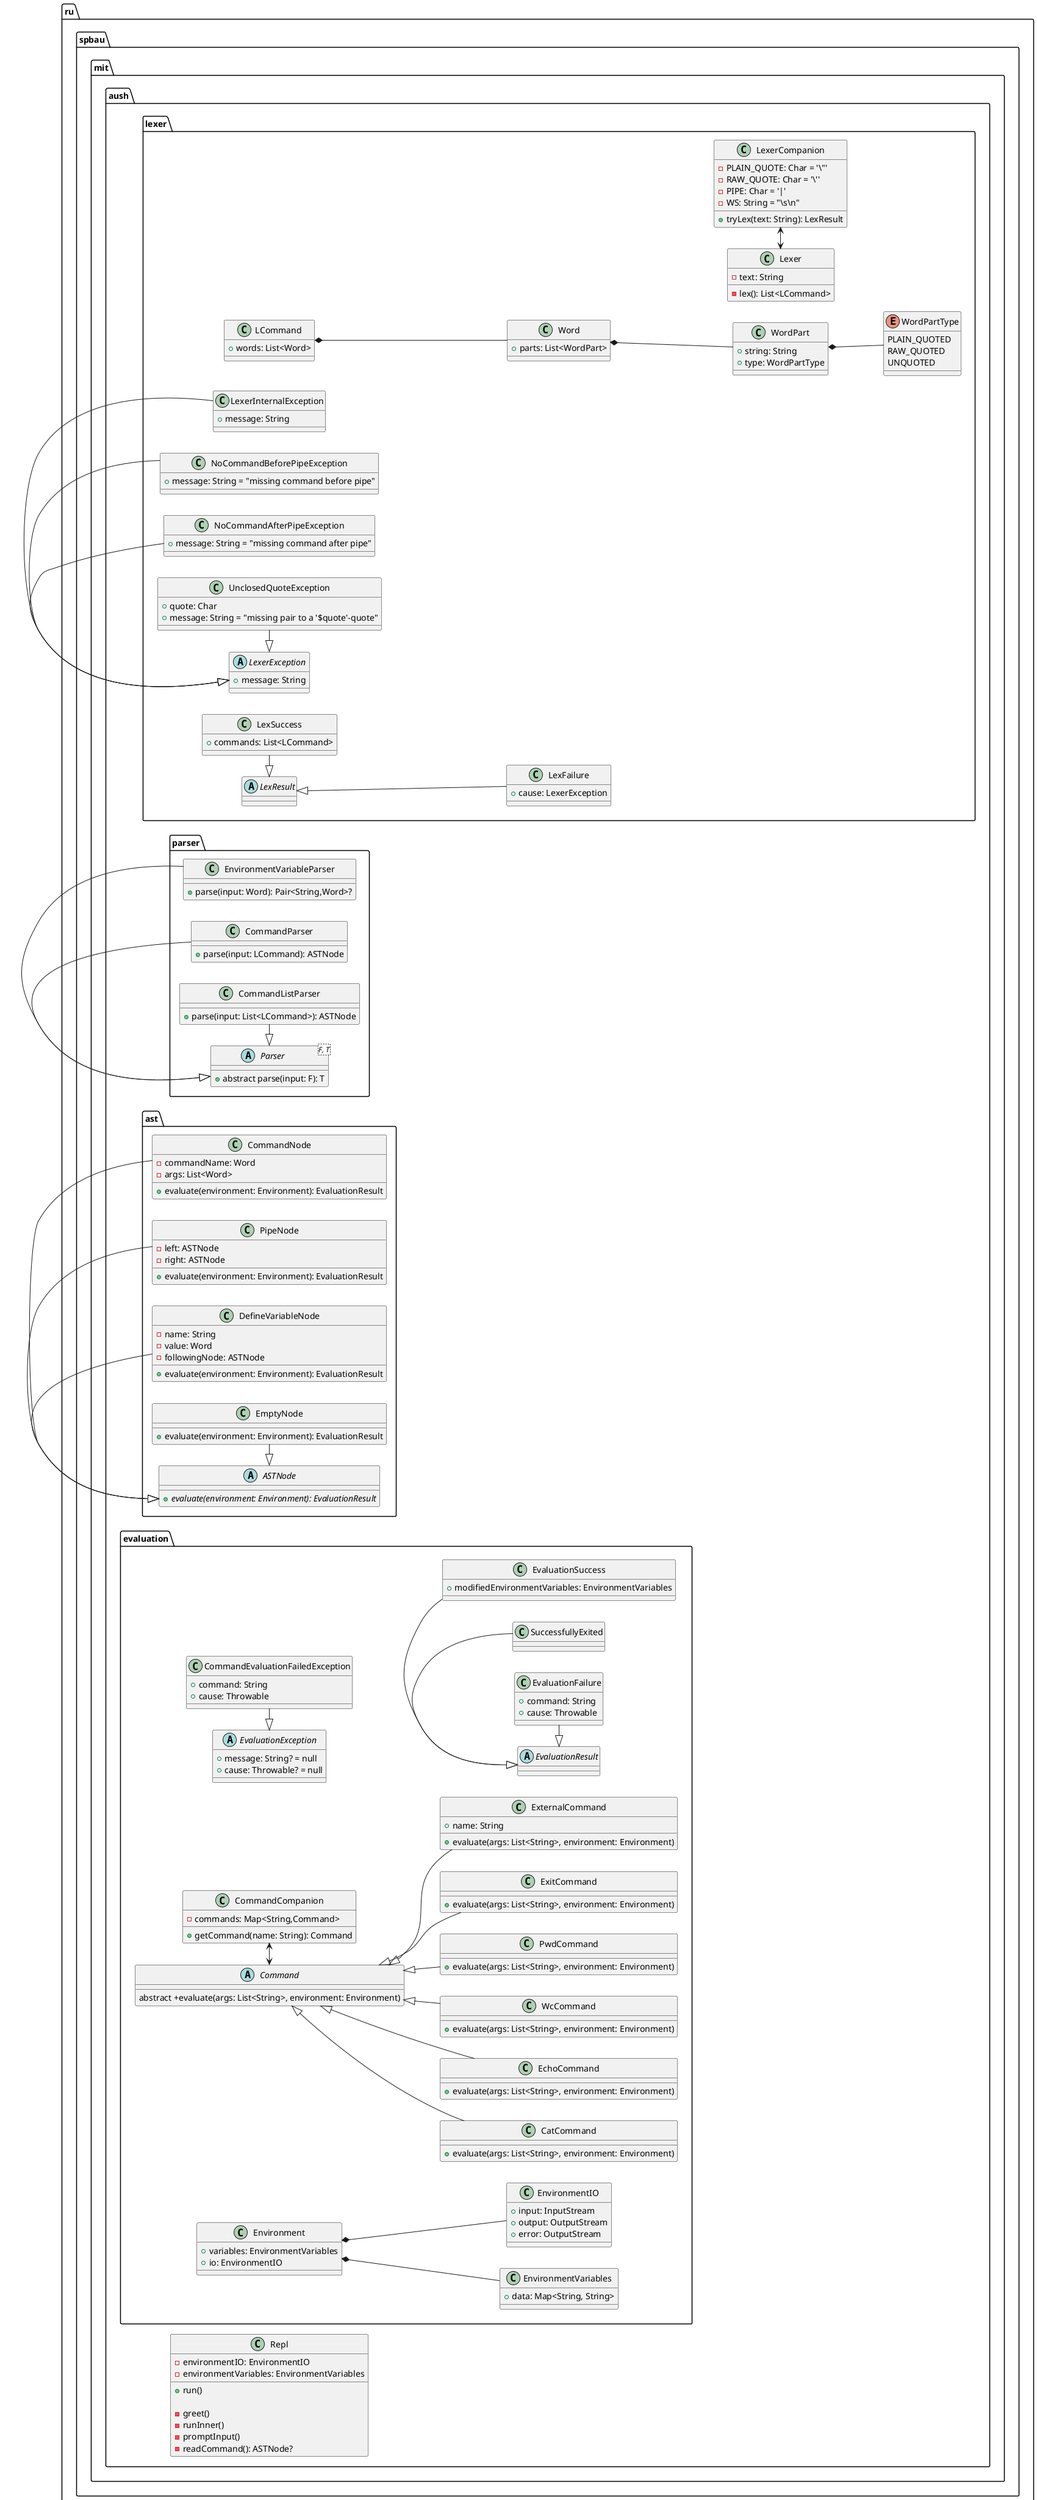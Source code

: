 @startuml
left to right direction

package ru.spbau.mit.aush {

    package lexer {

        together {

            enum WordPartType {
                PLAIN_QUOTED
                RAW_QUOTED
                UNQUOTED
            }

            WordPart *-- WordPartType

            class WordPart {
                +string: String
                +type: WordPartType
            }

            Word *-- WordPart

            class Word {
                +parts: List<WordPart>
            }

            LCommand *-- Word

            class LCommand {
                +words: List<Word>
            }

        }

        together {

            abstract class LexerException {
                +message: String
            }

            LexerException <|- LexerInternalException

            class LexerInternalException {
                +message: String
            }

            LexerException <|- NoCommandBeforePipeException

            object NoCommandBeforePipeException {
                +message: String = "missing command before pipe"
            }

            LexerException <|- NoCommandAfterPipeException

            object NoCommandAfterPipeException {
                +message: String = "missing command after pipe"
            }

            LexerException <|- UnclosedQuoteException

            class UnclosedQuoteException {
                +quote: Char
                +message: String = "missing pair to a '$quote'-quote"
            }

        }

        together {

            abstract class LexResult {

            }

            LexResult <|- LexSuccess

            class LexSuccess {
                +commands: List<LCommand>
            }

            LexResult <|-- LexFailure

            class LexFailure {
                +cause: LexerException
            }

        }

        Word <|-[hidden]- Lexer

        class Lexer {
            -text: String
            
            {method} -lex(): List<LCommand>
        }

        Lexer <-> LexerCompanion

        object LexerCompanion {
            -PLAIN_QUOTE: Char = '\"'
            -RAW_QUOTE: Char = '\''
            -PIPE: Char = '|'
            -WS: String = "\\s\\n"

            {method} +tryLex(text: String): LexResult 
        }
    }

    package parser {
        abstract class Parser<F, T> {
            +abstract parse(input: F): T
        }

        Parser <|- EnvironmentVariableParser

        object EnvironmentVariableParser {
            +parse(input: Word): Pair<String,Word>?
        }

        Parser <|- CommandParser

        object CommandParser {
            +parse(input: LCommand): ASTNode
        }

        Parser <|- CommandListParser
        object CommandListParser {
            +parse(input: List<LCommand>): ASTNode
        }
    }

    package ast {
        abstract class ASTNode {
            {abstract} +evaluate(environment: Environment): EvaluationResult
        }

        ASTNode <|- CommandNode

        class CommandNode {
            -commandName: Word
            -args: List<Word>
            +evaluate(environment: Environment): EvaluationResult
        }

        ASTNode <|- PipeNode

        class PipeNode {
            -left: ASTNode
            -right: ASTNode
            +evaluate(environment: Environment): EvaluationResult
        }

        ASTNode <|- DefineVariableNode

        class DefineVariableNode {
            -name: String
            -value: Word
            -followingNode: ASTNode
            +evaluate(environment: Environment): EvaluationResult
        }

        ASTNode <|- EmptyNode

        object EmptyNode {
            {method} +evaluate(environment: Environment): EvaluationResult
        }
    }

    package evaluation {

        together {

            abstract class EvaluationResult

            EvaluationResult <|- EvaluationSuccess

            class EvaluationSuccess {
                +modifiedEnvironmentVariables: EnvironmentVariables
            }

            EvaluationResult <|- SuccessfullyExited

            object SuccessfullyExited {

            }

            EvaluationResult <|- EvaluationFailure

            class EvaluationFailure {
                +command: String
                +cause: Throwable
            }

        }

        together {

            abstract class EvaluationException {
                +message: String? = null
                +cause: Throwable? = null
            }

            EvaluationException <-[hidden]- EvaluationResult

            EvaluationException <|- CommandEvaluationFailedException

            class CommandEvaluationFailedException {
                +command: String
                +cause: Throwable
            }

        }

        together {

            abstract class Command {
                abstract +evaluate(args: List<String>, environment: Environment)
            }

            Command <-> CommandCompanion

            object CommandCompanion {
                {method} +getCommand(name: String): Command
                -commands: Map<String,Command>
            }

            Command <|-- CatCommand

            object CatCommand {
                +evaluate(args: List<String>, environment: Environment)
            }

            Command <|-- EchoCommand

            object EchoCommand {
                +evaluate(args: List<String>, environment: Environment)
            }

            Command <|-- WcCommand

            object WcCommand {
                +evaluate(args: List<String>, environment: Environment)
            }

            Command <|-- PwdCommand

            object PwdCommand {
                +evaluate(args: List<String>, environment: Environment)
            }

            Command <|-- ExitCommand

            object ExitCommand {
                +evaluate(args: List<String>, environment: Environment)
            }

            Command <|-- ExternalCommand

            class ExternalCommand {
                +evaluate(args: List<String>, environment: Environment)
                +name: String
            }

        }

        together {

            class EnvironmentVariables {
                +data: Map<String, String>
            }

            class EnvironmentIO {
                +input: InputStream
                +output: OutputStream
                +error: OutputStream
            }

            Environment *-- EnvironmentVariables
            Environment *-- EnvironmentIO

            class Environment {
                +variables: EnvironmentVariables
                +io: EnvironmentIO
            }

        }

    }

    class Repl {
        -environmentIO: EnvironmentIO
        -environmentVariables: EnvironmentVariables

        +run()

        -greet()
        -runInner()
        -promptInput()
        -readCommand(): ASTNode?

    }

}

@enduml